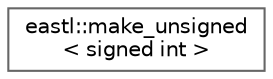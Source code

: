 digraph "类继承关系图"
{
 // LATEX_PDF_SIZE
  bgcolor="transparent";
  edge [fontname=Helvetica,fontsize=10,labelfontname=Helvetica,labelfontsize=10];
  node [fontname=Helvetica,fontsize=10,shape=box,height=0.2,width=0.4];
  rankdir="LR";
  Node0 [id="Node000000",label="eastl::make_unsigned\l\< signed int \>",height=0.2,width=0.4,color="grey40", fillcolor="white", style="filled",URL="$structeastl_1_1make__unsigned_3_01signed_01int_01_4.html",tooltip=" "];
}
